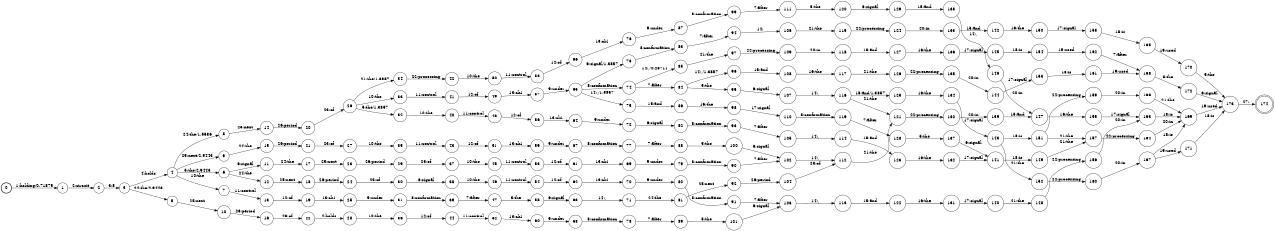 digraph FST {
rankdir = LR;
size = "8.5,11";
label = "";
center = 1;
orientation = Portrait;
ranksep = "0.4";
nodesep = "0.25";
0 [label = "0", shape = circle, style = bold, fontsize = 14]
	0 -> 1 [label = "1:holding/0.71875", fontsize = 14];
1 [label = "1", shape = circle, style = solid, fontsize = 14]
	1 -> 2 [label = "2:circuit", fontsize = 14];
2 [label = "2", shape = circle, style = solid, fontsize = 14]
	2 -> 3 [label = "3:8", fontsize = 14];
3 [label = "3", shape = circle, style = solid, fontsize = 14]
	3 -> 4 [label = "4:holds", fontsize = 14];
	3 -> 5 [label = "24:the/2.9443", fontsize = 14];
4 [label = "4", shape = circle, style = solid, fontsize = 14]
	4 -> 6 [label = "5:the/2.9443", fontsize = 14];
	4 -> 7 [label = "10:the", fontsize = 14];
	4 -> 8 [label = "24:the/1.5586", fontsize = 14];
	4 -> 9 [label = "25:next/2.9443", fontsize = 14];
5 [label = "5", shape = circle, style = solid, fontsize = 14]
	5 -> 10 [label = "25:next", fontsize = 14];
6 [label = "6", shape = circle, style = solid, fontsize = 14]
	6 -> 11 [label = "6:signal", fontsize = 14];
	6 -> 12 [label = "24:the", fontsize = 14];
7 [label = "7", shape = circle, style = solid, fontsize = 14]
	7 -> 13 [label = "11:control", fontsize = 14];
8 [label = "8", shape = circle, style = solid, fontsize = 14]
	8 -> 14 [label = "25:next", fontsize = 14];
9 [label = "9", shape = circle, style = solid, fontsize = 14]
	9 -> 15 [label = "24:the", fontsize = 14];
10 [label = "10", shape = circle, style = solid, fontsize = 14]
	10 -> 16 [label = "26:period", fontsize = 14];
11 [label = "11", shape = circle, style = solid, fontsize = 14]
	11 -> 17 [label = "24:the", fontsize = 14];
12 [label = "12", shape = circle, style = solid, fontsize = 14]
	12 -> 18 [label = "25:next", fontsize = 14];
13 [label = "13", shape = circle, style = solid, fontsize = 14]
	13 -> 19 [label = "12:of", fontsize = 14];
14 [label = "14", shape = circle, style = solid, fontsize = 14]
	14 -> 20 [label = "26:period", fontsize = 14];
15 [label = "15", shape = circle, style = solid, fontsize = 14]
	15 -> 21 [label = "26:period", fontsize = 14];
16 [label = "16", shape = circle, style = solid, fontsize = 14]
	16 -> 22 [label = "23:of", fontsize = 14];
17 [label = "17", shape = circle, style = solid, fontsize = 14]
	17 -> 23 [label = "25:next", fontsize = 14];
18 [label = "18", shape = circle, style = solid, fontsize = 14]
	18 -> 24 [label = "26:period", fontsize = 14];
19 [label = "19", shape = circle, style = solid, fontsize = 14]
	19 -> 25 [label = "13:ck1", fontsize = 14];
20 [label = "20", shape = circle, style = solid, fontsize = 14]
	20 -> 26 [label = "23:of", fontsize = 14];
21 [label = "21", shape = circle, style = solid, fontsize = 14]
	21 -> 27 [label = "23:of", fontsize = 14];
22 [label = "22", shape = circle, style = solid, fontsize = 14]
	22 -> 28 [label = "4:holds", fontsize = 14];
23 [label = "23", shape = circle, style = solid, fontsize = 14]
	23 -> 29 [label = "26:period", fontsize = 14];
24 [label = "24", shape = circle, style = solid, fontsize = 14]
	24 -> 30 [label = "23:of", fontsize = 14];
25 [label = "25", shape = circle, style = solid, fontsize = 14]
	25 -> 31 [label = "9:under", fontsize = 14];
26 [label = "26", shape = circle, style = solid, fontsize = 14]
	26 -> 32 [label = "5:the/1.3857", fontsize = 14];
	26 -> 33 [label = "10:the", fontsize = 14];
	26 -> 34 [label = "21:the/1.3857", fontsize = 14];
27 [label = "27", shape = circle, style = solid, fontsize = 14]
	27 -> 35 [label = "10:the", fontsize = 14];
28 [label = "28", shape = circle, style = solid, fontsize = 14]
	28 -> 36 [label = "10:the", fontsize = 14];
29 [label = "29", shape = circle, style = solid, fontsize = 14]
	29 -> 37 [label = "23:of", fontsize = 14];
30 [label = "30", shape = circle, style = solid, fontsize = 14]
	30 -> 38 [label = "6:signal", fontsize = 14];
31 [label = "31", shape = circle, style = solid, fontsize = 14]
	31 -> 39 [label = "8:confirmation", fontsize = 14];
32 [label = "32", shape = circle, style = solid, fontsize = 14]
	32 -> 40 [label = "10:the", fontsize = 14];
33 [label = "33", shape = circle, style = solid, fontsize = 14]
	33 -> 41 [label = "11:control", fontsize = 14];
34 [label = "34", shape = circle, style = solid, fontsize = 14]
	34 -> 42 [label = "22:processing", fontsize = 14];
35 [label = "35", shape = circle, style = solid, fontsize = 14]
	35 -> 43 [label = "11:control", fontsize = 14];
36 [label = "36", shape = circle, style = solid, fontsize = 14]
	36 -> 44 [label = "12:of", fontsize = 14];
37 [label = "37", shape = circle, style = solid, fontsize = 14]
	37 -> 45 [label = "10:the", fontsize = 14];
38 [label = "38", shape = circle, style = solid, fontsize = 14]
	38 -> 46 [label = "10:the", fontsize = 14];
39 [label = "39", shape = circle, style = solid, fontsize = 14]
	39 -> 47 [label = "7:after", fontsize = 14];
40 [label = "40", shape = circle, style = solid, fontsize = 14]
	40 -> 48 [label = "11:control", fontsize = 14];
41 [label = "41", shape = circle, style = solid, fontsize = 14]
	41 -> 49 [label = "12:of", fontsize = 14];
42 [label = "42", shape = circle, style = solid, fontsize = 14]
	42 -> 50 [label = "10:the", fontsize = 14];
43 [label = "43", shape = circle, style = solid, fontsize = 14]
	43 -> 51 [label = "12:of", fontsize = 14];
44 [label = "44", shape = circle, style = solid, fontsize = 14]
	44 -> 52 [label = "11:control", fontsize = 14];
45 [label = "45", shape = circle, style = solid, fontsize = 14]
	45 -> 53 [label = "11:control", fontsize = 14];
46 [label = "46", shape = circle, style = solid, fontsize = 14]
	46 -> 54 [label = "11:control", fontsize = 14];
47 [label = "47", shape = circle, style = solid, fontsize = 14]
	47 -> 55 [label = "5:the", fontsize = 14];
48 [label = "48", shape = circle, style = solid, fontsize = 14]
	48 -> 56 [label = "12:of", fontsize = 14];
49 [label = "49", shape = circle, style = solid, fontsize = 14]
	49 -> 57 [label = "13:ck1", fontsize = 14];
50 [label = "50", shape = circle, style = solid, fontsize = 14]
	50 -> 58 [label = "11:control", fontsize = 14];
51 [label = "51", shape = circle, style = solid, fontsize = 14]
	51 -> 59 [label = "13:ck1", fontsize = 14];
52 [label = "52", shape = circle, style = solid, fontsize = 14]
	52 -> 60 [label = "13:ck1", fontsize = 14];
53 [label = "53", shape = circle, style = solid, fontsize = 14]
	53 -> 61 [label = "12:of", fontsize = 14];
54 [label = "54", shape = circle, style = solid, fontsize = 14]
	54 -> 62 [label = "12:of", fontsize = 14];
55 [label = "55", shape = circle, style = solid, fontsize = 14]
	55 -> 63 [label = "6:signal", fontsize = 14];
56 [label = "56", shape = circle, style = solid, fontsize = 14]
	56 -> 64 [label = "13:ck1", fontsize = 14];
57 [label = "57", shape = circle, style = solid, fontsize = 14]
	57 -> 65 [label = "9:under", fontsize = 14];
58 [label = "58", shape = circle, style = solid, fontsize = 14]
	58 -> 66 [label = "12:of", fontsize = 14];
59 [label = "59", shape = circle, style = solid, fontsize = 14]
	59 -> 67 [label = "9:under", fontsize = 14];
60 [label = "60", shape = circle, style = solid, fontsize = 14]
	60 -> 68 [label = "9:under", fontsize = 14];
61 [label = "61", shape = circle, style = solid, fontsize = 14]
	61 -> 69 [label = "13:ck1", fontsize = 14];
62 [label = "62", shape = circle, style = solid, fontsize = 14]
	62 -> 70 [label = "13:ck1", fontsize = 14];
63 [label = "63", shape = circle, style = solid, fontsize = 14]
	63 -> 71 [label = "14:,", fontsize = 14];
64 [label = "64", shape = circle, style = solid, fontsize = 14]
	64 -> 72 [label = "9:under", fontsize = 14];
65 [label = "65", shape = circle, style = solid, fontsize = 14]
	65 -> 73 [label = "6:signal/1.3857", fontsize = 14];
	65 -> 74 [label = "8:confirmation", fontsize = 14];
	65 -> 75 [label = "14:,/1.3857", fontsize = 14];
66 [label = "66", shape = circle, style = solid, fontsize = 14]
	66 -> 76 [label = "13:ck1", fontsize = 14];
67 [label = "67", shape = circle, style = solid, fontsize = 14]
	67 -> 77 [label = "8:confirmation", fontsize = 14];
68 [label = "68", shape = circle, style = solid, fontsize = 14]
	68 -> 78 [label = "8:confirmation", fontsize = 14];
69 [label = "69", shape = circle, style = solid, fontsize = 14]
	69 -> 79 [label = "9:under", fontsize = 14];
70 [label = "70", shape = circle, style = solid, fontsize = 14]
	70 -> 80 [label = "9:under", fontsize = 14];
71 [label = "71", shape = circle, style = solid, fontsize = 14]
	71 -> 81 [label = "24:the", fontsize = 14];
72 [label = "72", shape = circle, style = solid, fontsize = 14]
	72 -> 82 [label = "6:signal", fontsize = 14];
73 [label = "73", shape = circle, style = solid, fontsize = 14]
	73 -> 83 [label = "8:confirmation", fontsize = 14];
74 [label = "74", shape = circle, style = solid, fontsize = 14]
	74 -> 84 [label = "7:after", fontsize = 14];
	74 -> 85 [label = "14:,/0.28711", fontsize = 14];
75 [label = "75", shape = circle, style = solid, fontsize = 14]
	75 -> 86 [label = "15:and", fontsize = 14];
76 [label = "76", shape = circle, style = solid, fontsize = 14]
	76 -> 87 [label = "9:under", fontsize = 14];
77 [label = "77", shape = circle, style = solid, fontsize = 14]
	77 -> 88 [label = "7:after", fontsize = 14];
78 [label = "78", shape = circle, style = solid, fontsize = 14]
	78 -> 89 [label = "7:after", fontsize = 14];
79 [label = "79", shape = circle, style = solid, fontsize = 14]
	79 -> 90 [label = "8:confirmation", fontsize = 14];
80 [label = "80", shape = circle, style = solid, fontsize = 14]
	80 -> 91 [label = "8:confirmation", fontsize = 14];
81 [label = "81", shape = circle, style = solid, fontsize = 14]
	81 -> 92 [label = "25:next", fontsize = 14];
82 [label = "82", shape = circle, style = solid, fontsize = 14]
	82 -> 93 [label = "8:confirmation", fontsize = 14];
83 [label = "83", shape = circle, style = solid, fontsize = 14]
	83 -> 94 [label = "7:after", fontsize = 14];
84 [label = "84", shape = circle, style = solid, fontsize = 14]
	84 -> 96 [label = "14:,/1.3857", fontsize = 14];
	84 -> 95 [label = "5:the", fontsize = 14];
85 [label = "85", shape = circle, style = solid, fontsize = 14]
	85 -> 97 [label = "21:the", fontsize = 14];
86 [label = "86", shape = circle, style = solid, fontsize = 14]
	86 -> 98 [label = "16:the", fontsize = 14];
87 [label = "87", shape = circle, style = solid, fontsize = 14]
	87 -> 99 [label = "8:confirmation", fontsize = 14];
88 [label = "88", shape = circle, style = solid, fontsize = 14]
	88 -> 100 [label = "5:the", fontsize = 14];
89 [label = "89", shape = circle, style = solid, fontsize = 14]
	89 -> 101 [label = "5:the", fontsize = 14];
90 [label = "90", shape = circle, style = solid, fontsize = 14]
	90 -> 102 [label = "7:after", fontsize = 14];
91 [label = "91", shape = circle, style = solid, fontsize = 14]
	91 -> 103 [label = "7:after", fontsize = 14];
92 [label = "92", shape = circle, style = solid, fontsize = 14]
	92 -> 104 [label = "26:period", fontsize = 14];
93 [label = "93", shape = circle, style = solid, fontsize = 14]
	93 -> 105 [label = "7:after", fontsize = 14];
94 [label = "94", shape = circle, style = solid, fontsize = 14]
	94 -> 106 [label = "14:,", fontsize = 14];
95 [label = "95", shape = circle, style = solid, fontsize = 14]
	95 -> 107 [label = "6:signal", fontsize = 14];
96 [label = "96", shape = circle, style = solid, fontsize = 14]
	96 -> 108 [label = "15:and", fontsize = 14];
97 [label = "97", shape = circle, style = solid, fontsize = 14]
	97 -> 109 [label = "22:processing", fontsize = 14];
98 [label = "98", shape = circle, style = solid, fontsize = 14]
	98 -> 110 [label = "17:signal", fontsize = 14];
99 [label = "99", shape = circle, style = solid, fontsize = 14]
	99 -> 111 [label = "7:after", fontsize = 14];
100 [label = "100", shape = circle, style = solid, fontsize = 14]
	100 -> 102 [label = "6:signal", fontsize = 14];
101 [label = "101", shape = circle, style = solid, fontsize = 14]
	101 -> 103 [label = "6:signal", fontsize = 14];
102 [label = "102", shape = circle, style = solid, fontsize = 14]
	102 -> 112 [label = "14:,", fontsize = 14];
103 [label = "103", shape = circle, style = solid, fontsize = 14]
	103 -> 113 [label = "14:,", fontsize = 14];
104 [label = "104", shape = circle, style = solid, fontsize = 14]
	104 -> 112 [label = "23:of", fontsize = 14];
105 [label = "105", shape = circle, style = solid, fontsize = 14]
	105 -> 114 [label = "14:,", fontsize = 14];
106 [label = "106", shape = circle, style = solid, fontsize = 14]
	106 -> 115 [label = "21:the", fontsize = 14];
107 [label = "107", shape = circle, style = solid, fontsize = 14]
	107 -> 116 [label = "14:,", fontsize = 14];
108 [label = "108", shape = circle, style = solid, fontsize = 14]
	108 -> 117 [label = "16:the", fontsize = 14];
109 [label = "109", shape = circle, style = solid, fontsize = 14]
	109 -> 118 [label = "20:in", fontsize = 14];
110 [label = "110", shape = circle, style = solid, fontsize = 14]
	110 -> 119 [label = "8:confirmation", fontsize = 14];
111 [label = "111", shape = circle, style = solid, fontsize = 14]
	111 -> 120 [label = "5:the", fontsize = 14];
112 [label = "112", shape = circle, style = solid, fontsize = 14]
	112 -> 121 [label = "21:the", fontsize = 14];
113 [label = "113", shape = circle, style = solid, fontsize = 14]
	113 -> 122 [label = "15:and", fontsize = 14];
114 [label = "114", shape = circle, style = solid, fontsize = 14]
	114 -> 123 [label = "15:and", fontsize = 14];
115 [label = "115", shape = circle, style = solid, fontsize = 14]
	115 -> 124 [label = "22:processing", fontsize = 14];
116 [label = "116", shape = circle, style = solid, fontsize = 14]
	116 -> 125 [label = "15:and/1.3857", fontsize = 14];
	116 -> 121 [label = "21:the", fontsize = 14];
117 [label = "117", shape = circle, style = solid, fontsize = 14]
	117 -> 126 [label = "21:the", fontsize = 14];
118 [label = "118", shape = circle, style = solid, fontsize = 14]
	118 -> 127 [label = "15:and", fontsize = 14];
119 [label = "119", shape = circle, style = solid, fontsize = 14]
	119 -> 128 [label = "7:after", fontsize = 14];
120 [label = "120", shape = circle, style = solid, fontsize = 14]
	120 -> 129 [label = "6:signal", fontsize = 14];
121 [label = "121", shape = circle, style = solid, fontsize = 14]
	121 -> 130 [label = "22:processing", fontsize = 14];
122 [label = "122", shape = circle, style = solid, fontsize = 14]
	122 -> 131 [label = "16:the", fontsize = 14];
123 [label = "123", shape = circle, style = solid, fontsize = 14]
	123 -> 132 [label = "16:the", fontsize = 14];
124 [label = "124", shape = circle, style = solid, fontsize = 14]
	124 -> 133 [label = "20:in", fontsize = 14];
125 [label = "125", shape = circle, style = solid, fontsize = 14]
	125 -> 134 [label = "16:the", fontsize = 14];
126 [label = "126", shape = circle, style = solid, fontsize = 14]
	126 -> 135 [label = "22:processing", fontsize = 14];
127 [label = "127", shape = circle, style = solid, fontsize = 14]
	127 -> 136 [label = "16:the", fontsize = 14];
128 [label = "128", shape = circle, style = solid, fontsize = 14]
	128 -> 137 [label = "5:the", fontsize = 14];
129 [label = "129", shape = circle, style = solid, fontsize = 14]
	129 -> 138 [label = "15:and", fontsize = 14];
130 [label = "130", shape = circle, style = solid, fontsize = 14]
	130 -> 139 [label = "20:in", fontsize = 14];
131 [label = "131", shape = circle, style = solid, fontsize = 14]
	131 -> 140 [label = "17:signal", fontsize = 14];
132 [label = "132", shape = circle, style = solid, fontsize = 14]
	132 -> 141 [label = "17:signal", fontsize = 14];
133 [label = "133", shape = circle, style = solid, fontsize = 14]
	133 -> 142 [label = "15:and", fontsize = 14];
134 [label = "134", shape = circle, style = solid, fontsize = 14]
	134 -> 143 [label = "17:signal", fontsize = 14];
135 [label = "135", shape = circle, style = solid, fontsize = 14]
	135 -> 144 [label = "20:in", fontsize = 14];
136 [label = "136", shape = circle, style = solid, fontsize = 14]
	136 -> 145 [label = "17:signal", fontsize = 14];
137 [label = "137", shape = circle, style = solid, fontsize = 14]
	137 -> 141 [label = "6:signal", fontsize = 14];
138 [label = "138", shape = circle, style = solid, fontsize = 14]
	138 -> 146 [label = "14:,", fontsize = 14];
139 [label = "139", shape = circle, style = solid, fontsize = 14]
	139 -> 147 [label = "15:and", fontsize = 14];
140 [label = "140", shape = circle, style = solid, fontsize = 14]
	140 -> 148 [label = "21:the", fontsize = 14];
141 [label = "141", shape = circle, style = solid, fontsize = 14]
	141 -> 149 [label = "18:is", fontsize = 14];
142 [label = "142", shape = circle, style = solid, fontsize = 14]
	142 -> 150 [label = "16:the", fontsize = 14];
143 [label = "143", shape = circle, style = solid, fontsize = 14]
	143 -> 151 [label = "18:is", fontsize = 14];
	143 -> 152 [label = "21:the", fontsize = 14];
144 [label = "144", shape = circle, style = solid, fontsize = 14]
	144 -> 153 [label = "17:signal", fontsize = 14];
145 [label = "145", shape = circle, style = solid, fontsize = 14]
	145 -> 154 [label = "18:is", fontsize = 14];
146 [label = "146", shape = circle, style = solid, fontsize = 14]
	146 -> 147 [label = "20:in", fontsize = 14];
147 [label = "147", shape = circle, style = solid, fontsize = 14]
	147 -> 155 [label = "16:the", fontsize = 14];
148 [label = "148", shape = circle, style = solid, fontsize = 14]
	148 -> 156 [label = "22:processing", fontsize = 14];
149 [label = "149", shape = circle, style = solid, fontsize = 14]
	149 -> 157 [label = "21:the", fontsize = 14];
150 [label = "150", shape = circle, style = solid, fontsize = 14]
	150 -> 158 [label = "17:signal", fontsize = 14];
151 [label = "151", shape = circle, style = solid, fontsize = 14]
	151 -> 159 [label = "22:processing", fontsize = 14];
	151 -> 157 [label = "21:the", fontsize = 14];
152 [label = "152", shape = circle, style = solid, fontsize = 14]
	152 -> 160 [label = "22:processing", fontsize = 14];
153 [label = "153", shape = circle, style = solid, fontsize = 14]
	153 -> 161 [label = "18:is", fontsize = 14];
154 [label = "154", shape = circle, style = solid, fontsize = 14]
	154 -> 162 [label = "19:used", fontsize = 14];
155 [label = "155", shape = circle, style = solid, fontsize = 14]
	155 -> 163 [label = "17:signal", fontsize = 14];
156 [label = "156", shape = circle, style = solid, fontsize = 14]
	156 -> 163 [label = "20:in", fontsize = 14];
157 [label = "157", shape = circle, style = solid, fontsize = 14]
	157 -> 164 [label = "22:processing", fontsize = 14];
158 [label = "158", shape = circle, style = solid, fontsize = 14]
	158 -> 165 [label = "18:is", fontsize = 14];
159 [label = "159", shape = circle, style = solid, fontsize = 14]
	159 -> 166 [label = "20:in", fontsize = 14];
160 [label = "160", shape = circle, style = solid, fontsize = 14]
	160 -> 167 [label = "20:in", fontsize = 14];
161 [label = "161", shape = circle, style = solid, fontsize = 14]
	161 -> 168 [label = "19:used", fontsize = 14];
162 [label = "162", shape = circle, style = solid, fontsize = 14]
	162 -> 168 [label = "7:after", fontsize = 14];
163 [label = "163", shape = circle, style = solid, fontsize = 14]
	163 -> 169 [label = "18:is", fontsize = 14];
164 [label = "164", shape = circle, style = solid, fontsize = 14]
	164 -> 169 [label = "20:in", fontsize = 14];
165 [label = "165", shape = circle, style = solid, fontsize = 14]
	165 -> 170 [label = "19:used", fontsize = 14];
166 [label = "166", shape = circle, style = solid, fontsize = 14]
	166 -> 169 [label = "21:the", fontsize = 14];
167 [label = "167", shape = circle, style = solid, fontsize = 14]
	167 -> 169 [label = "18:is", fontsize = 14];
	167 -> 171 [label = "19:used", fontsize = 14];
168 [label = "168", shape = circle, style = solid, fontsize = 14]
	168 -> 172 [label = "5:the", fontsize = 14];
169 [label = "169", shape = circle, style = solid, fontsize = 14]
	169 -> 173 [label = "19:used", fontsize = 14];
170 [label = "170", shape = circle, style = solid, fontsize = 14]
	170 -> 173 [label = "5:the", fontsize = 14];
171 [label = "171", shape = circle, style = solid, fontsize = 14]
	171 -> 173 [label = "18:is", fontsize = 14];
172 [label = "172", shape = circle, style = solid, fontsize = 14]
	172 -> 173 [label = "6:signal", fontsize = 14];
173 [label = "173", shape = circle, style = solid, fontsize = 14]
	173 -> 174 [label = "27:.", fontsize = 14];
174 [label = "174", shape = doublecircle, style = solid, fontsize = 14]
}
